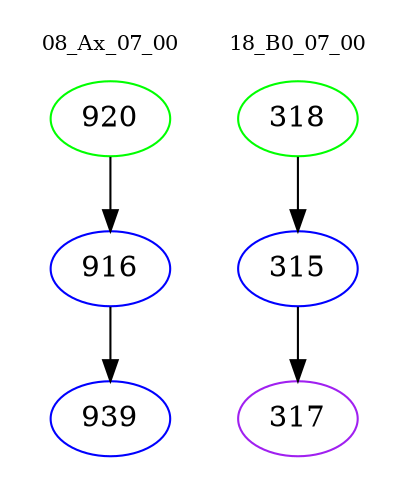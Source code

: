 digraph{
subgraph cluster_0 {
color = white
label = "08_Ax_07_00";
fontsize=10;
T0_920 [label="920", color="green"]
T0_920 -> T0_916 [color="black"]
T0_916 [label="916", color="blue"]
T0_916 -> T0_939 [color="black"]
T0_939 [label="939", color="blue"]
}
subgraph cluster_1 {
color = white
label = "18_B0_07_00";
fontsize=10;
T1_318 [label="318", color="green"]
T1_318 -> T1_315 [color="black"]
T1_315 [label="315", color="blue"]
T1_315 -> T1_317 [color="black"]
T1_317 [label="317", color="purple"]
}
}
